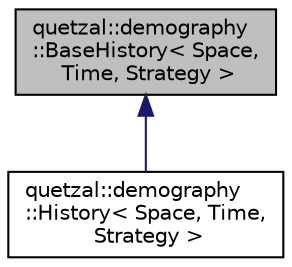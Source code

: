 digraph "quetzal::demography::BaseHistory&lt; Space, Time, Strategy &gt;"
{
 // LATEX_PDF_SIZE
  edge [fontname="Helvetica",fontsize="10",labelfontname="Helvetica",labelfontsize="10"];
  node [fontname="Helvetica",fontsize="10",shape=record];
  Node0 [label="quetzal::demography\l::BaseHistory\< Space,\l Time, Strategy \>",height=0.2,width=0.4,color="black", fillcolor="grey75", style="filled", fontcolor="black",tooltip="Base class for spatially explicit and forward-in time population history simulators."];
  Node0 -> Node1 [dir="back",color="midnightblue",fontsize="10",style="solid",fontname="Helvetica"];
  Node1 [label="quetzal::demography\l::History\< Space, Time,\l Strategy \>",height=0.2,width=0.4,color="black", fillcolor="white", style="filled",URL="$classquetzal_1_1demography_1_1_history.html",tooltip="Unspecialized class."];
}
